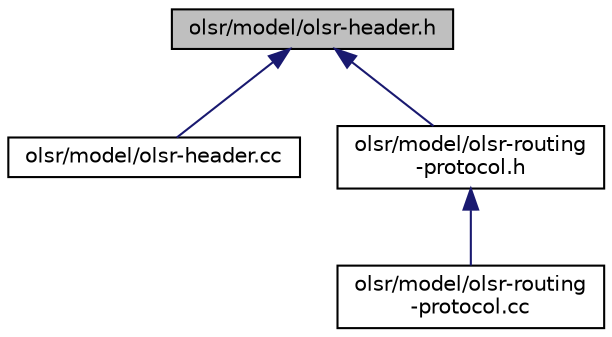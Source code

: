 digraph "olsr/model/olsr-header.h"
{
  edge [fontname="Helvetica",fontsize="10",labelfontname="Helvetica",labelfontsize="10"];
  node [fontname="Helvetica",fontsize="10",shape=record];
  Node1 [label="olsr/model/olsr-header.h",height=0.2,width=0.4,color="black", fillcolor="grey75", style="filled", fontcolor="black"];
  Node1 -> Node2 [dir="back",color="midnightblue",fontsize="10",style="solid"];
  Node2 [label="olsr/model/olsr-header.cc",height=0.2,width=0.4,color="black", fillcolor="white", style="filled",URL="$dc/d8b/olsr-header_8cc.html"];
  Node1 -> Node3 [dir="back",color="midnightblue",fontsize="10",style="solid"];
  Node3 [label="olsr/model/olsr-routing\l-protocol.h",height=0.2,width=0.4,color="black", fillcolor="white", style="filled",URL="$d8/d04/olsr-routing-protocol_8h.html"];
  Node3 -> Node4 [dir="back",color="midnightblue",fontsize="10",style="solid"];
  Node4 [label="olsr/model/olsr-routing\l-protocol.cc",height=0.2,width=0.4,color="black", fillcolor="white", style="filled",URL="$d0/d1f/olsr-routing-protocol_8cc.html"];
}
